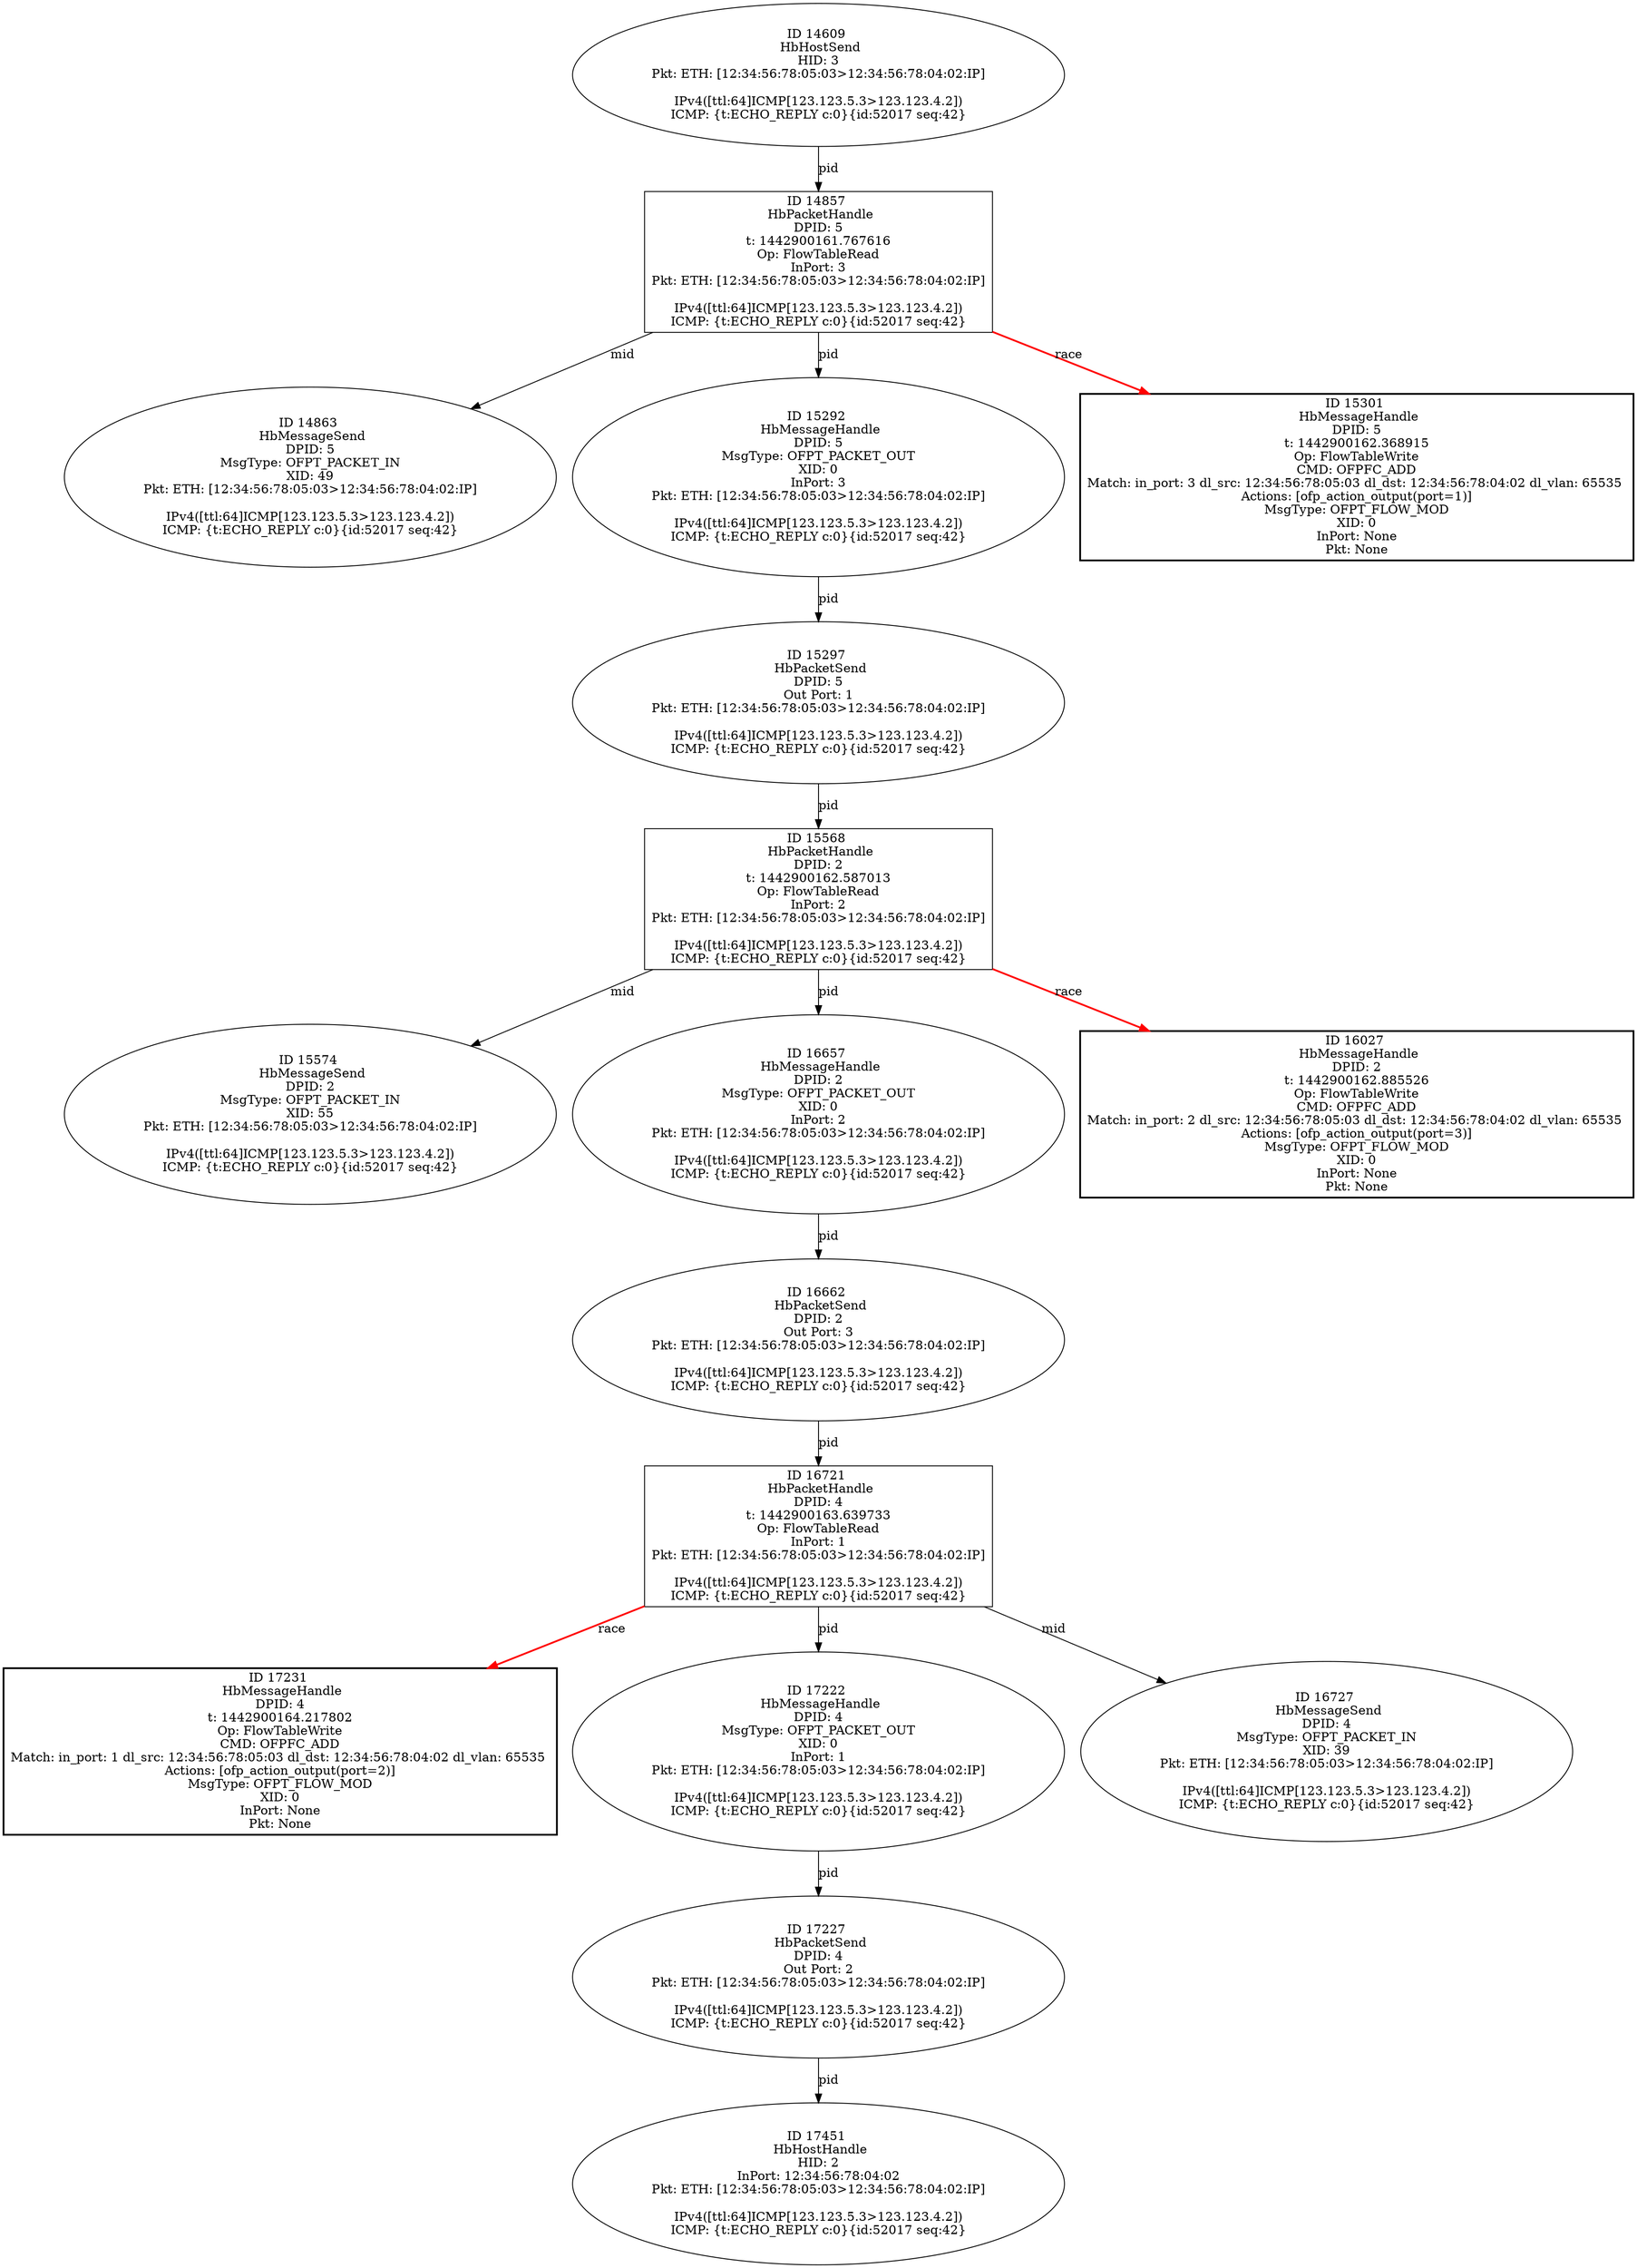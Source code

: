 strict digraph G {
15297 [shape=oval, event=<hb_events.HbPacketSend object at 0x10b2089d0>, label="ID 15297 
 HbPacketSend
DPID: 5
Out Port: 1
Pkt: ETH: [12:34:56:78:05:03>12:34:56:78:04:02:IP]

IPv4([ttl:64]ICMP[123.123.5.3>123.123.4.2])
ICMP: {t:ECHO_REPLY c:0}{id:52017 seq:42}"];
17231 [shape=box, style=bold, event=<hb_events.HbMessageHandle object at 0x10b68a790>, label="ID 17231 
 HbMessageHandle
DPID: 4
t: 1442900164.217802
Op: FlowTableWrite
CMD: OFPFC_ADD
Match: in_port: 1 dl_src: 12:34:56:78:05:03 dl_dst: 12:34:56:78:04:02 dl_vlan: 65535 
Actions: [ofp_action_output(port=2)]
MsgType: OFPT_FLOW_MOD
XID: 0
InPort: None
Pkt: None"];
17451 [shape=oval, event=<hb_events.HbHostHandle object at 0x10b773810>, label="ID 17451 
 HbHostHandle
HID: 2
InPort: 12:34:56:78:04:02
Pkt: ETH: [12:34:56:78:05:03>12:34:56:78:04:02:IP]

IPv4([ttl:64]ICMP[123.123.5.3>123.123.4.2])
ICMP: {t:ECHO_REPLY c:0}{id:52017 seq:42}"];
15574 [shape=oval, event=<hb_events.HbMessageSend object at 0x10b277b90>, label="ID 15574 
 HbMessageSend
DPID: 2
MsgType: OFPT_PACKET_IN
XID: 55
Pkt: ETH: [12:34:56:78:05:03>12:34:56:78:04:02:IP]

IPv4([ttl:64]ICMP[123.123.5.3>123.123.4.2])
ICMP: {t:ECHO_REPLY c:0}{id:52017 seq:42}"];
17222 [shape=oval, event=<hb_events.HbMessageHandle object at 0x10b5d3150>, label="ID 17222 
 HbMessageHandle
DPID: 4
MsgType: OFPT_PACKET_OUT
XID: 0
InPort: 1
Pkt: ETH: [12:34:56:78:05:03>12:34:56:78:04:02:IP]

IPv4([ttl:64]ICMP[123.123.5.3>123.123.4.2])
ICMP: {t:ECHO_REPLY c:0}{id:52017 seq:42}"];
14609 [shape=oval, event=<hb_events.HbHostSend object at 0x10b0d3110>, label="ID 14609 
 HbHostSend
HID: 3
Pkt: ETH: [12:34:56:78:05:03>12:34:56:78:04:02:IP]

IPv4([ttl:64]ICMP[123.123.5.3>123.123.4.2])
ICMP: {t:ECHO_REPLY c:0}{id:52017 seq:42}"];
14857 [shape=box, event=<hb_events.HbPacketHandle object at 0x10b1347d0>, label="ID 14857 
 HbPacketHandle
DPID: 5
t: 1442900161.767616
Op: FlowTableRead
InPort: 3
Pkt: ETH: [12:34:56:78:05:03>12:34:56:78:04:02:IP]

IPv4([ttl:64]ICMP[123.123.5.3>123.123.4.2])
ICMP: {t:ECHO_REPLY c:0}{id:52017 seq:42}"];
17227 [shape=oval, event=<hb_events.HbPacketSend object at 0x10b5d36d0>, label="ID 17227 
 HbPacketSend
DPID: 4
Out Port: 2
Pkt: ETH: [12:34:56:78:05:03>12:34:56:78:04:02:IP]

IPv4([ttl:64]ICMP[123.123.5.3>123.123.4.2])
ICMP: {t:ECHO_REPLY c:0}{id:52017 seq:42}"];
16657 [shape=oval, event=<hb_events.HbMessageHandle object at 0x10b4c6190>, label="ID 16657 
 HbMessageHandle
DPID: 2
MsgType: OFPT_PACKET_OUT
XID: 0
InPort: 2
Pkt: ETH: [12:34:56:78:05:03>12:34:56:78:04:02:IP]

IPv4([ttl:64]ICMP[123.123.5.3>123.123.4.2])
ICMP: {t:ECHO_REPLY c:0}{id:52017 seq:42}"];
14863 [shape=oval, event=<hb_events.HbMessageSend object at 0x10b13a2d0>, label="ID 14863 
 HbMessageSend
DPID: 5
MsgType: OFPT_PACKET_IN
XID: 49
Pkt: ETH: [12:34:56:78:05:03>12:34:56:78:04:02:IP]

IPv4([ttl:64]ICMP[123.123.5.3>123.123.4.2])
ICMP: {t:ECHO_REPLY c:0}{id:52017 seq:42}"];
15568 [shape=box, event=<hb_events.HbPacketHandle object at 0x10b271d10>, label="ID 15568 
 HbPacketHandle
DPID: 2
t: 1442900162.587013
Op: FlowTableRead
InPort: 2
Pkt: ETH: [12:34:56:78:05:03>12:34:56:78:04:02:IP]

IPv4([ttl:64]ICMP[123.123.5.3>123.123.4.2])
ICMP: {t:ECHO_REPLY c:0}{id:52017 seq:42}"];
16721 [shape=box, event=<hb_events.HbPacketHandle object at 0x10b4e6b10>, label="ID 16721 
 HbPacketHandle
DPID: 4
t: 1442900163.639733
Op: FlowTableRead
InPort: 1
Pkt: ETH: [12:34:56:78:05:03>12:34:56:78:04:02:IP]

IPv4([ttl:64]ICMP[123.123.5.3>123.123.4.2])
ICMP: {t:ECHO_REPLY c:0}{id:52017 seq:42}"];
16662 [shape=oval, event=<hb_events.HbPacketSend object at 0x10b4c6790>, label="ID 16662 
 HbPacketSend
DPID: 2
Out Port: 3
Pkt: ETH: [12:34:56:78:05:03>12:34:56:78:04:02:IP]

IPv4([ttl:64]ICMP[123.123.5.3>123.123.4.2])
ICMP: {t:ECHO_REPLY c:0}{id:52017 seq:42}"];
16727 [shape=oval, event=<hb_events.HbMessageSend object at 0x10b4d8190>, label="ID 16727 
 HbMessageSend
DPID: 4
MsgType: OFPT_PACKET_IN
XID: 39
Pkt: ETH: [12:34:56:78:05:03>12:34:56:78:04:02:IP]

IPv4([ttl:64]ICMP[123.123.5.3>123.123.4.2])
ICMP: {t:ECHO_REPLY c:0}{id:52017 seq:42}"];
16027 [shape=box, style=bold, event=<hb_events.HbMessageHandle object at 0x10b335a50>, label="ID 16027 
 HbMessageHandle
DPID: 2
t: 1442900162.885526
Op: FlowTableWrite
CMD: OFPFC_ADD
Match: in_port: 2 dl_src: 12:34:56:78:05:03 dl_dst: 12:34:56:78:04:02 dl_vlan: 65535 
Actions: [ofp_action_output(port=3)]
MsgType: OFPT_FLOW_MOD
XID: 0
InPort: None
Pkt: None"];
15292 [shape=oval, event=<hb_events.HbMessageHandle object at 0x10b202650>, label="ID 15292 
 HbMessageHandle
DPID: 5
MsgType: OFPT_PACKET_OUT
XID: 0
InPort: 3
Pkt: ETH: [12:34:56:78:05:03>12:34:56:78:04:02:IP]

IPv4([ttl:64]ICMP[123.123.5.3>123.123.4.2])
ICMP: {t:ECHO_REPLY c:0}{id:52017 seq:42}"];
15301 [shape=box, style=bold, event=<hb_events.HbMessageHandle object at 0x10b208d90>, label="ID 15301 
 HbMessageHandle
DPID: 5
t: 1442900162.368915
Op: FlowTableWrite
CMD: OFPFC_ADD
Match: in_port: 3 dl_src: 12:34:56:78:05:03 dl_dst: 12:34:56:78:04:02 dl_vlan: 65535 
Actions: [ofp_action_output(port=1)]
MsgType: OFPT_FLOW_MOD
XID: 0
InPort: None
Pkt: None"];
15297 -> 15568  [rel=pid, label=pid];
17227 -> 17451  [rel=pid, label=pid];
16662 -> 16721  [rel=pid, label=pid];
17222 -> 17227  [rel=pid, label=pid];
16657 -> 16662  [rel=pid, label=pid];
14857 -> 15292  [rel=pid, label=pid];
14857 -> 15301  [harmful=True, color=red, style=bold, rel=race, label=race];
14857 -> 14863  [rel=mid, label=mid];
16721 -> 17231  [harmful=True, color=red, style=bold, rel=race, label=race];
16721 -> 17222  [rel=pid, label=pid];
16721 -> 16727  [rel=mid, label=mid];
15568 -> 16657  [rel=pid, label=pid];
15568 -> 16027  [harmful=True, color=red, style=bold, rel=race, label=race];
15568 -> 15574  [rel=mid, label=mid];
14609 -> 14857  [rel=pid, label=pid];
15292 -> 15297  [rel=pid, label=pid];
}
